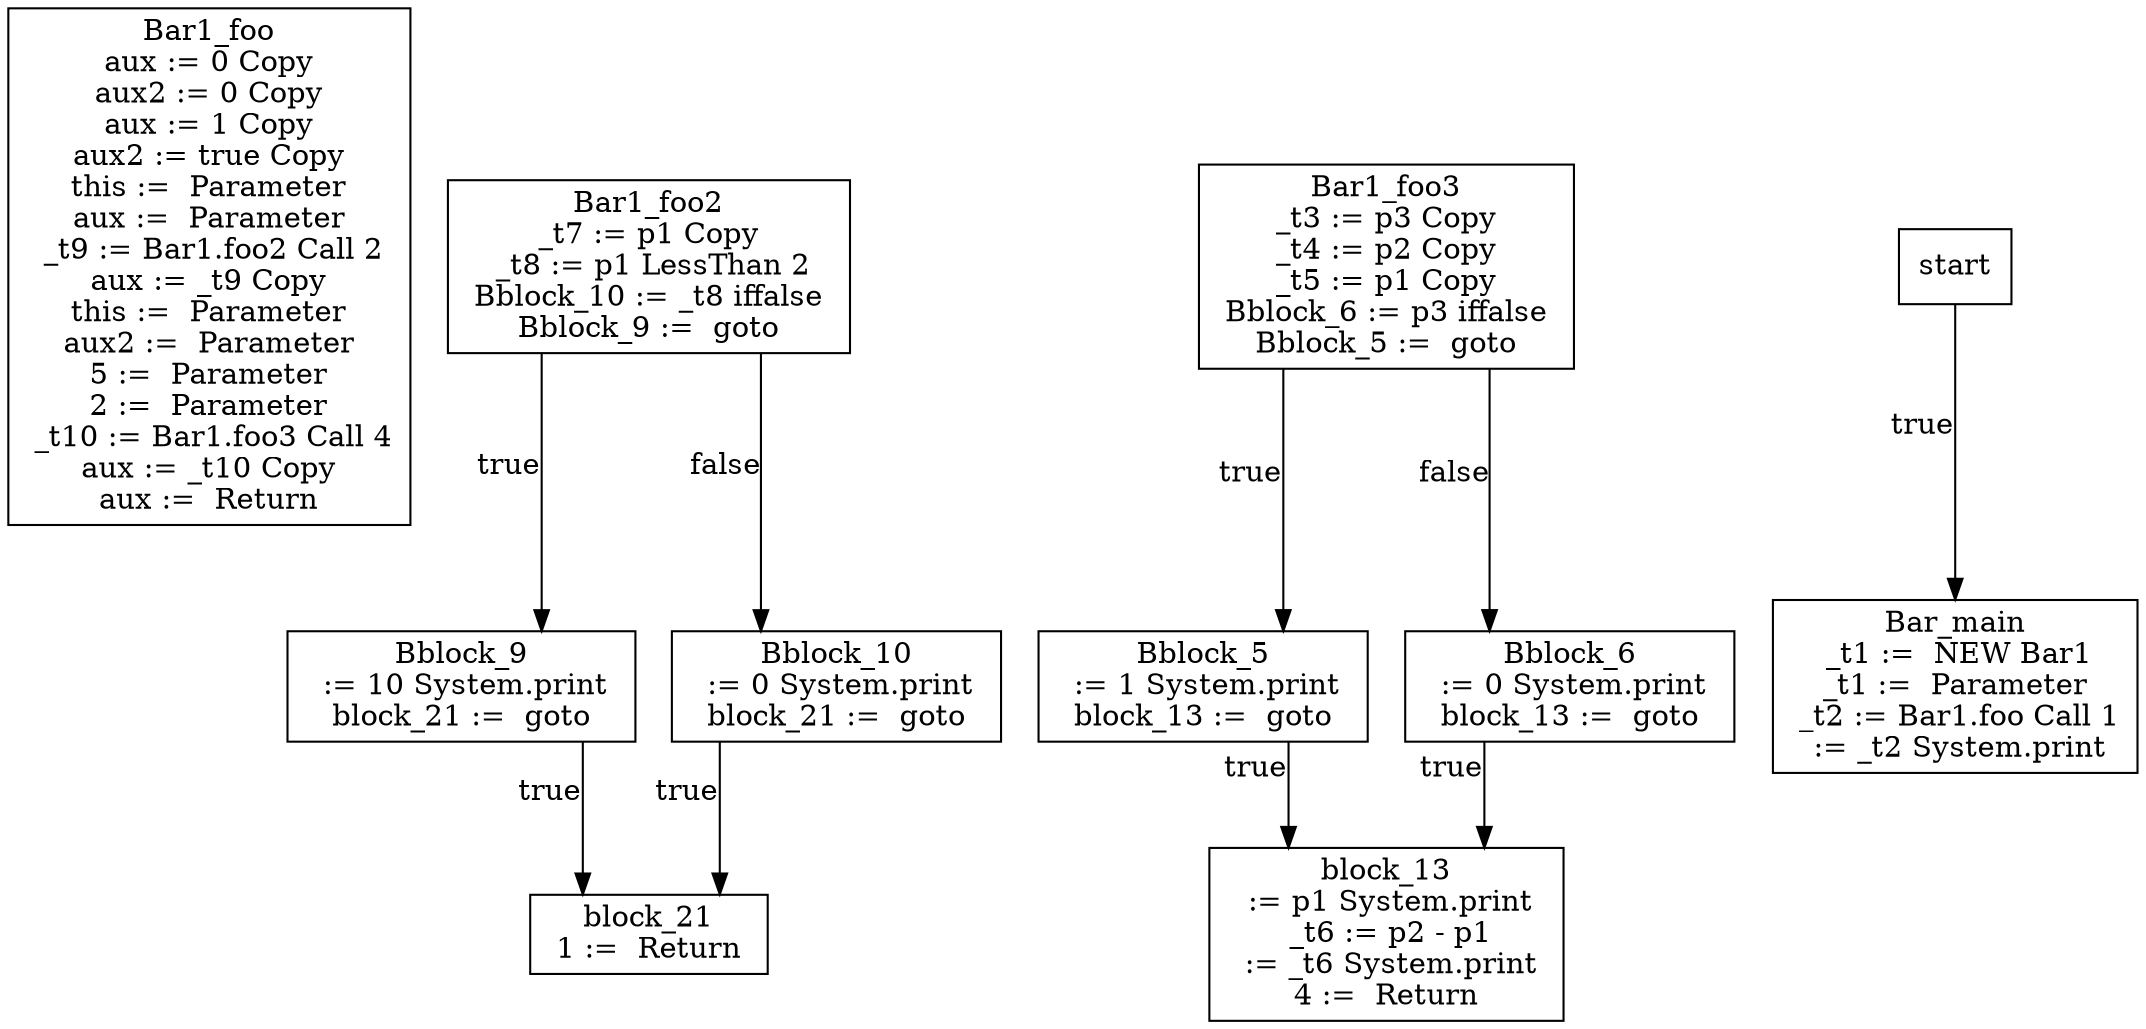 digraph {
graph [splines=ortho]
node [shape=box];
Bar1_foo [label="Bar1_foo\n aux := 0 Copy \n aux2 := 0 Copy \n aux := 1 Copy \n aux2 := true Copy \n this :=  Parameter \n aux :=  Parameter \n _t9 := Bar1.foo2 Call 2\n aux := _t9 Copy \n this :=  Parameter \n aux2 :=  Parameter \n 5 :=  Parameter \n 2 :=  Parameter \n _t10 := Bar1.foo3 Call 4\n aux := _t10 Copy \n aux :=  Return \n"];
Bar1_foo2 [label="Bar1_foo2\n _t7 := p1 Copy \n _t8 := p1 LessThan 2\n Bblock_10 := _t8 iffalse \n Bblock_9 :=  goto \n"];
Bar1_foo2 -> Bblock_9 [xlabel="true"] 
Bblock_9 [label="Bblock_9\n  := 10 System.print \n block_21 :=  goto \n"];
Bblock_9 -> block_21 [xlabel="true"] 
block_21 [label="block_21\n 1 :=  Return \n"];
Bar1_foo2 -> Bblock_10 [xlabel="false"] 
Bblock_10 [label="Bblock_10\n  := 0 System.print \n block_21 :=  goto \n"];
Bblock_10 -> block_21 [xlabel="true"] 
block_21 [label="block_21\n 1 :=  Return \n"];
Bar1_foo3 [label="Bar1_foo3\n _t3 := p3 Copy \n _t4 := p2 Copy \n _t5 := p1 Copy \n Bblock_6 := p3 iffalse \n Bblock_5 :=  goto \n"];
Bar1_foo3 -> Bblock_5 [xlabel="true"] 
Bblock_5 [label="Bblock_5\n  := 1 System.print \n block_13 :=  goto \n"];
Bblock_5 -> block_13 [xlabel="true"] 
block_13 [label="block_13\n  := p1 System.print \n _t6 := p2 - p1\n  := _t6 System.print \n 4 :=  Return \n"];
Bar1_foo3 -> Bblock_6 [xlabel="false"] 
Bblock_6 [label="Bblock_6\n  := 0 System.print \n block_13 :=  goto \n"];
Bblock_6 -> block_13 [xlabel="true"] 
block_13 [label="block_13\n  := p1 System.print \n _t6 := p2 - p1\n  := _t6 System.print \n 4 :=  Return \n"];
start [label="start\n"];
start -> Bar_main [xlabel="true"] 
Bar_main [label="Bar_main\n _t1 :=  NEW Bar1\n _t1 :=  Parameter \n _t2 := Bar1.foo Call 1\n  := _t2 System.print \n"];
}
